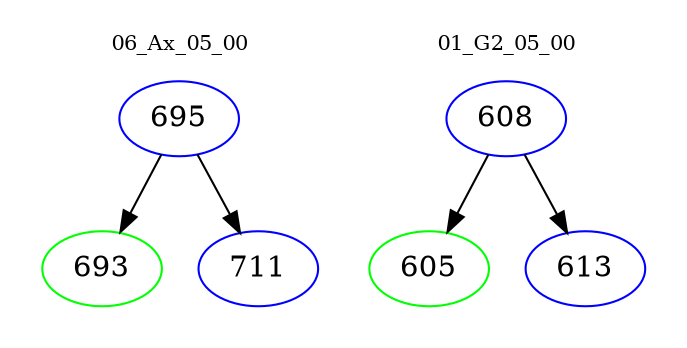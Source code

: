 digraph{
subgraph cluster_0 {
color = white
label = "06_Ax_05_00";
fontsize=10;
T0_695 [label="695", color="blue"]
T0_695 -> T0_693 [color="black"]
T0_693 [label="693", color="green"]
T0_695 -> T0_711 [color="black"]
T0_711 [label="711", color="blue"]
}
subgraph cluster_1 {
color = white
label = "01_G2_05_00";
fontsize=10;
T1_608 [label="608", color="blue"]
T1_608 -> T1_605 [color="black"]
T1_605 [label="605", color="green"]
T1_608 -> T1_613 [color="black"]
T1_613 [label="613", color="blue"]
}
}
